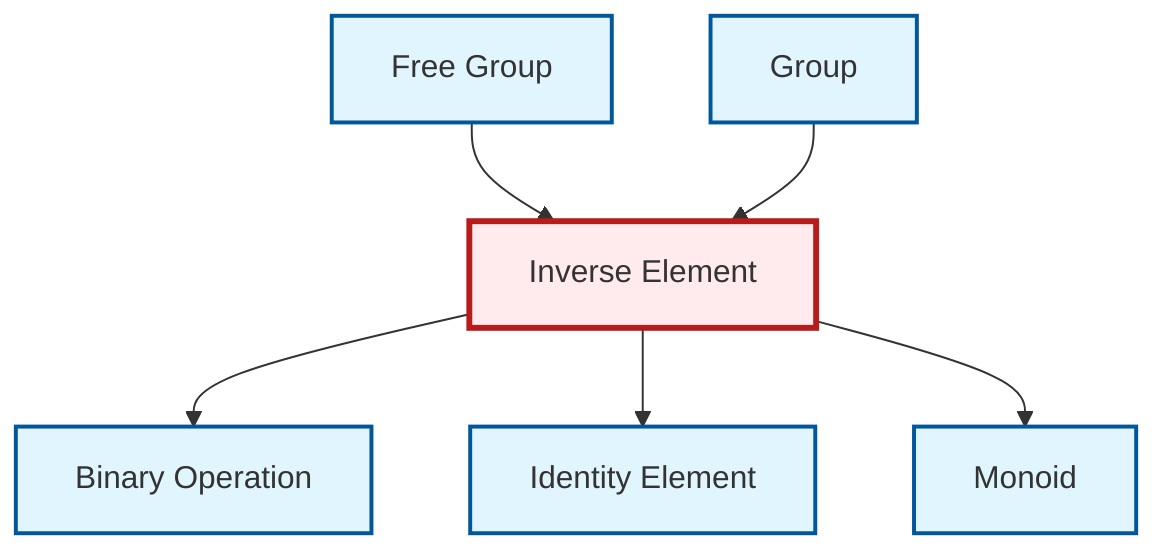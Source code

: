 graph TD
    classDef definition fill:#e1f5fe,stroke:#01579b,stroke-width:2px
    classDef theorem fill:#f3e5f5,stroke:#4a148c,stroke-width:2px
    classDef axiom fill:#fff3e0,stroke:#e65100,stroke-width:2px
    classDef example fill:#e8f5e9,stroke:#1b5e20,stroke-width:2px
    classDef current fill:#ffebee,stroke:#b71c1c,stroke-width:3px
    def-identity-element["Identity Element"]:::definition
    def-inverse-element["Inverse Element"]:::definition
    def-monoid["Monoid"]:::definition
    def-free-group["Free Group"]:::definition
    def-group["Group"]:::definition
    def-binary-operation["Binary Operation"]:::definition
    def-inverse-element --> def-binary-operation
    def-inverse-element --> def-identity-element
    def-free-group --> def-inverse-element
    def-inverse-element --> def-monoid
    def-group --> def-inverse-element
    class def-inverse-element current
